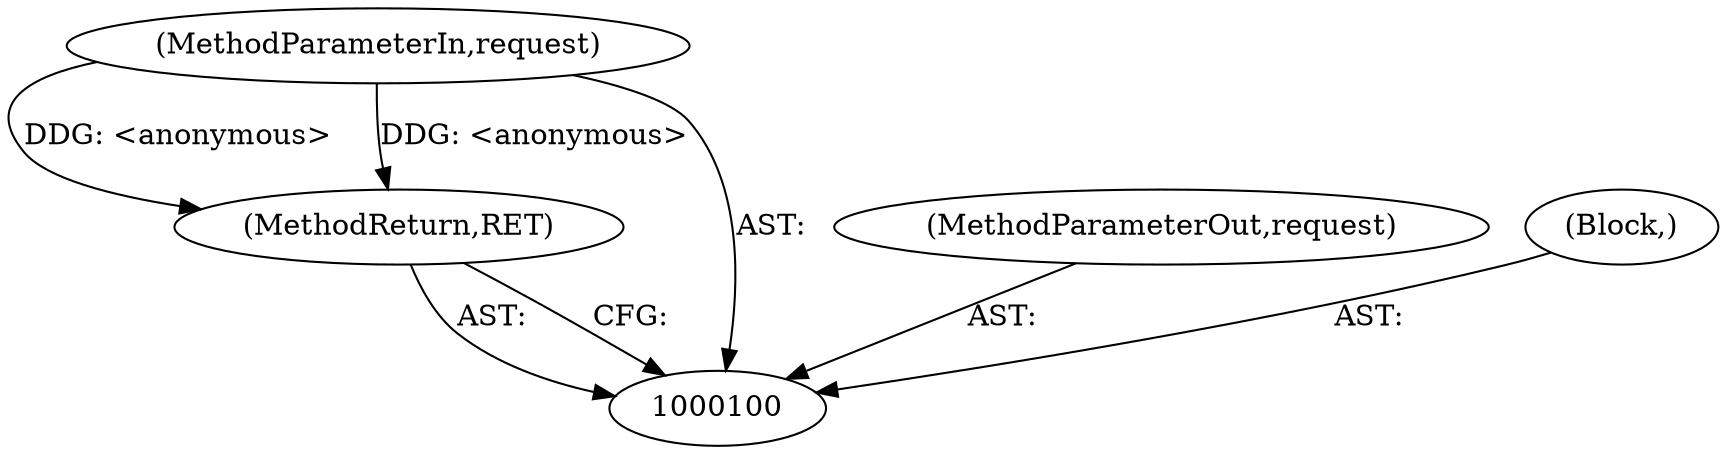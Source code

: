 digraph "1_Chrome_ab5e55ff333def909d025ac45da9ffa0d88a63f2_20" {
"1000103" [label="(MethodReturn,RET)"];
"1000101" [label="(MethodParameterIn,request)"];
"1000108" [label="(MethodParameterOut,request)"];
"1000102" [label="(Block,)"];
"1000103" -> "1000100"  [label="AST: "];
"1000103" -> "1000100"  [label="CFG: "];
"1000101" -> "1000103"  [label="DDG: <anonymous>"];
"1000101" -> "1000100"  [label="AST: "];
"1000101" -> "1000103"  [label="DDG: <anonymous>"];
"1000108" -> "1000100"  [label="AST: "];
"1000102" -> "1000100"  [label="AST: "];
}
